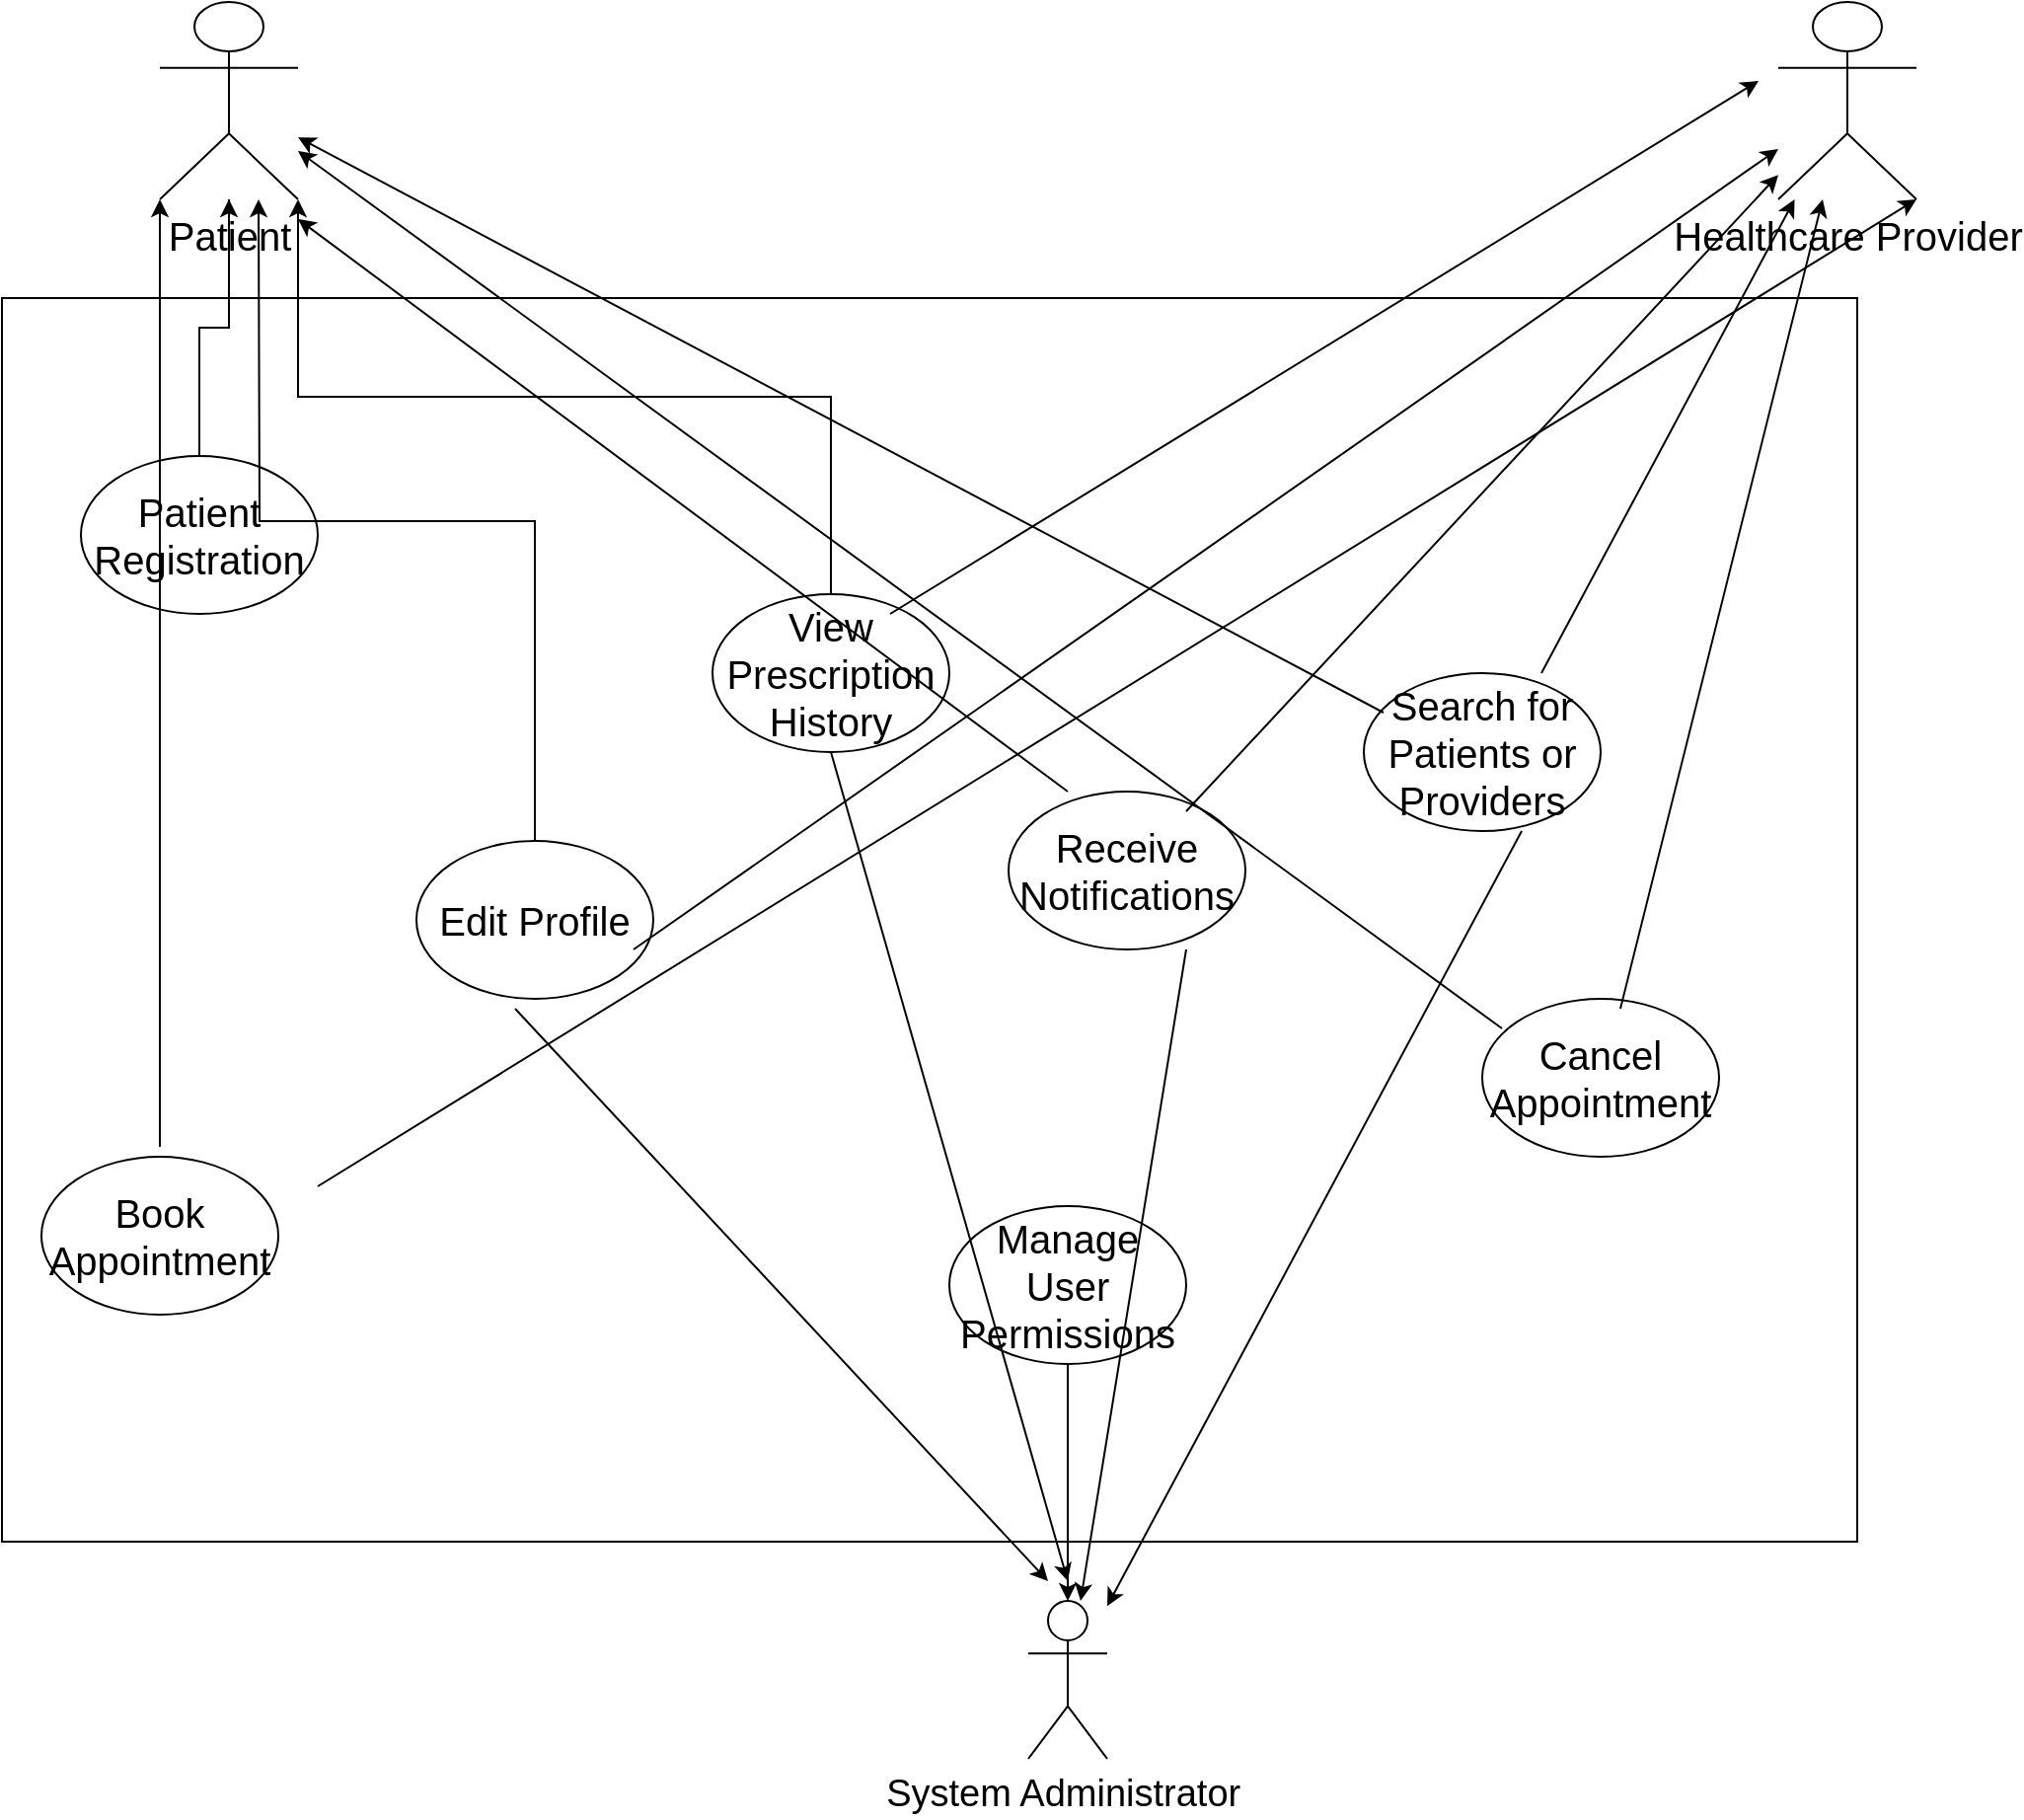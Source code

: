 <mxfile version="21.1.1" type="device" pages="2">
  <diagram name="Page-1" id="FxkNzPlFqqwspBcJ1gmj">
    <mxGraphModel dx="1590" dy="1078" grid="1" gridSize="10" guides="1" tooltips="1" connect="1" arrows="1" fold="1" page="1" pageScale="1" pageWidth="850" pageHeight="1100" math="0" shadow="0">
      <root>
        <mxCell id="0" />
        <mxCell id="1" parent="0" />
        <mxCell id="N1Jqem2wT4uaWHVTld5B-17" style="edgeStyle=orthogonalEdgeStyle;rounded=0;orthogonalLoop=1;jettySize=auto;html=1;fontSize=20;" parent="1" source="N1Jqem2wT4uaWHVTld5B-1" target="N1Jqem2wT4uaWHVTld5B-11" edge="1">
          <mxGeometry relative="1" as="geometry" />
        </mxCell>
        <mxCell id="N1Jqem2wT4uaWHVTld5B-1" value="&lt;font style=&quot;font-size: 20px;&quot;&gt;Patient&lt;/font&gt;" style="shape=umlActor;verticalLabelPosition=bottom;verticalAlign=top;html=1;outlineConnect=0;" parent="1" vertex="1">
          <mxGeometry x="120" y="10" width="70" height="100" as="geometry" />
        </mxCell>
        <mxCell id="N1Jqem2wT4uaWHVTld5B-2" value="&lt;font style=&quot;font-size: 20px;&quot;&gt;Healthcare Provider&lt;/font&gt;" style="shape=umlActor;verticalLabelPosition=bottom;verticalAlign=top;html=1;outlineConnect=0;" parent="1" vertex="1">
          <mxGeometry x="940" y="10" width="70" height="100" as="geometry" />
        </mxCell>
        <mxCell id="N1Jqem2wT4uaWHVTld5B-3" value="&lt;font style=&quot;font-size: 19px;&quot;&gt;System Administrator&amp;nbsp;&lt;br&gt;&lt;/font&gt;" style="shape=umlActor;verticalLabelPosition=bottom;verticalAlign=top;html=1;outlineConnect=0;" parent="1" vertex="1">
          <mxGeometry x="560" y="820" width="40" height="80" as="geometry" />
        </mxCell>
        <mxCell id="N1Jqem2wT4uaWHVTld5B-4" value="" style="rounded=0;whiteSpace=wrap;html=1;" parent="1" vertex="1">
          <mxGeometry x="40" y="160" width="940" height="630" as="geometry" />
        </mxCell>
        <mxCell id="N1Jqem2wT4uaWHVTld5B-19" style="edgeStyle=orthogonalEdgeStyle;rounded=0;orthogonalLoop=1;jettySize=auto;html=1;exitX=0.5;exitY=0;exitDx=0;exitDy=0;fontSize=20;" parent="1" source="N1Jqem2wT4uaWHVTld5B-11" target="N1Jqem2wT4uaWHVTld5B-1" edge="1">
          <mxGeometry relative="1" as="geometry" />
        </mxCell>
        <mxCell id="N1Jqem2wT4uaWHVTld5B-11" value="Patient Registration" style="ellipse;whiteSpace=wrap;html=1;fontSize=20;" parent="1" vertex="1">
          <mxGeometry x="80" y="240" width="120" height="80" as="geometry" />
        </mxCell>
        <mxCell id="N1Jqem2wT4uaWHVTld5B-22" style="edgeStyle=orthogonalEdgeStyle;rounded=0;orthogonalLoop=1;jettySize=auto;html=1;exitX=0.5;exitY=0;exitDx=0;exitDy=0;fontSize=20;" parent="1" source="N1Jqem2wT4uaWHVTld5B-14" edge="1">
          <mxGeometry relative="1" as="geometry">
            <mxPoint x="170" y="110.0" as="targetPoint" />
          </mxGeometry>
        </mxCell>
        <mxCell id="N1Jqem2wT4uaWHVTld5B-14" value="Edit Profile" style="ellipse;whiteSpace=wrap;html=1;fontSize=20;" parent="1" vertex="1">
          <mxGeometry x="250" y="435" width="120" height="80" as="geometry" />
        </mxCell>
        <mxCell id="N1Jqem2wT4uaWHVTld5B-20" style="edgeStyle=orthogonalEdgeStyle;rounded=0;orthogonalLoop=1;jettySize=auto;html=1;exitX=0.5;exitY=0;exitDx=0;exitDy=0;entryX=1;entryY=1;entryDx=0;entryDy=0;entryPerimeter=0;fontSize=20;" parent="1" source="N1Jqem2wT4uaWHVTld5B-15" target="N1Jqem2wT4uaWHVTld5B-1" edge="1">
          <mxGeometry relative="1" as="geometry" />
        </mxCell>
        <mxCell id="N1Jqem2wT4uaWHVTld5B-15" value="View Prescription History" style="ellipse;whiteSpace=wrap;html=1;fontSize=20;" parent="1" vertex="1">
          <mxGeometry x="400" y="310" width="120" height="80" as="geometry" />
        </mxCell>
        <mxCell id="N1Jqem2wT4uaWHVTld5B-26" value="" style="endArrow=classic;html=1;rounded=0;fontSize=20;" parent="1" target="N1Jqem2wT4uaWHVTld5B-2" edge="1">
          <mxGeometry width="50" height="50" relative="1" as="geometry">
            <mxPoint x="360" y="490" as="sourcePoint" />
            <mxPoint x="410" y="440" as="targetPoint" />
          </mxGeometry>
        </mxCell>
        <mxCell id="N1Jqem2wT4uaWHVTld5B-27" value="" style="endArrow=classic;html=1;rounded=0;fontSize=20;" parent="1" edge="1">
          <mxGeometry width="50" height="50" relative="1" as="geometry">
            <mxPoint x="490" y="320" as="sourcePoint" />
            <mxPoint x="930" y="50" as="targetPoint" />
          </mxGeometry>
        </mxCell>
        <mxCell id="N1Jqem2wT4uaWHVTld5B-28" value="Search for Patients or Providers" style="ellipse;whiteSpace=wrap;html=1;fontSize=20;" parent="1" vertex="1">
          <mxGeometry x="730" y="350" width="120" height="80" as="geometry" />
        </mxCell>
        <mxCell id="N1Jqem2wT4uaWHVTld5B-29" value="" style="endArrow=classic;html=1;rounded=0;fontSize=20;" parent="1" target="N1Jqem2wT4uaWHVTld5B-2" edge="1">
          <mxGeometry width="50" height="50" relative="1" as="geometry">
            <mxPoint x="820" y="350" as="sourcePoint" />
            <mxPoint x="870" y="300" as="targetPoint" />
          </mxGeometry>
        </mxCell>
        <mxCell id="N1Jqem2wT4uaWHVTld5B-30" value="" style="endArrow=classic;html=1;rounded=0;fontSize=20;" parent="1" target="N1Jqem2wT4uaWHVTld5B-1" edge="1">
          <mxGeometry width="50" height="50" relative="1" as="geometry">
            <mxPoint x="740" y="370" as="sourcePoint" />
            <mxPoint x="790" y="320" as="targetPoint" />
          </mxGeometry>
        </mxCell>
        <mxCell id="N1Jqem2wT4uaWHVTld5B-31" value="Manage User Permissions" style="ellipse;whiteSpace=wrap;html=1;fontSize=20;" parent="1" vertex="1">
          <mxGeometry x="520" y="620" width="120" height="80" as="geometry" />
        </mxCell>
        <mxCell id="N1Jqem2wT4uaWHVTld5B-32" value="" style="endArrow=classic;html=1;rounded=0;fontSize=20;entryX=0.5;entryY=0;entryDx=0;entryDy=0;entryPerimeter=0;" parent="1" target="N1Jqem2wT4uaWHVTld5B-3" edge="1">
          <mxGeometry width="50" height="50" relative="1" as="geometry">
            <mxPoint x="580" y="700" as="sourcePoint" />
            <mxPoint x="650" y="660" as="targetPoint" />
            <Array as="points">
              <mxPoint x="580" y="710" />
            </Array>
          </mxGeometry>
        </mxCell>
        <mxCell id="N1Jqem2wT4uaWHVTld5B-33" value="Receive Notifications" style="ellipse;whiteSpace=wrap;html=1;fontSize=20;" parent="1" vertex="1">
          <mxGeometry x="550" y="410" width="120" height="80" as="geometry" />
        </mxCell>
        <mxCell id="N1Jqem2wT4uaWHVTld5B-34" value="" style="endArrow=classic;html=1;rounded=0;fontSize=20;" parent="1" edge="1">
          <mxGeometry width="50" height="50" relative="1" as="geometry">
            <mxPoint x="580" y="410" as="sourcePoint" />
            <mxPoint x="190" y="120" as="targetPoint" />
          </mxGeometry>
        </mxCell>
        <mxCell id="N1Jqem2wT4uaWHVTld5B-36" value="" style="endArrow=classic;html=1;rounded=0;fontSize=20;" parent="1" target="N1Jqem2wT4uaWHVTld5B-2" edge="1">
          <mxGeometry width="50" height="50" relative="1" as="geometry">
            <mxPoint x="640" y="420" as="sourcePoint" />
            <mxPoint x="690" y="370" as="targetPoint" />
          </mxGeometry>
        </mxCell>
        <mxCell id="N1Jqem2wT4uaWHVTld5B-37" value="Book Appointment" style="ellipse;whiteSpace=wrap;html=1;fontSize=20;" parent="1" vertex="1">
          <mxGeometry x="60" y="595" width="120" height="80" as="geometry" />
        </mxCell>
        <mxCell id="N1Jqem2wT4uaWHVTld5B-38" value="" style="endArrow=classic;html=1;rounded=0;fontSize=20;entryX=0;entryY=1;entryDx=0;entryDy=0;entryPerimeter=0;" parent="1" target="N1Jqem2wT4uaWHVTld5B-1" edge="1">
          <mxGeometry width="50" height="50" relative="1" as="geometry">
            <mxPoint x="120" y="590" as="sourcePoint" />
            <mxPoint x="170" y="540" as="targetPoint" />
          </mxGeometry>
        </mxCell>
        <mxCell id="N1Jqem2wT4uaWHVTld5B-39" value="" style="endArrow=classic;html=1;rounded=0;fontSize=20;entryX=1;entryY=1;entryDx=0;entryDy=0;entryPerimeter=0;" parent="1" target="N1Jqem2wT4uaWHVTld5B-2" edge="1">
          <mxGeometry width="50" height="50" relative="1" as="geometry">
            <mxPoint x="200" y="610" as="sourcePoint" />
            <mxPoint x="250" y="560" as="targetPoint" />
          </mxGeometry>
        </mxCell>
        <mxCell id="N1Jqem2wT4uaWHVTld5B-40" value="Cancel Appointment" style="ellipse;whiteSpace=wrap;html=1;fontSize=20;" parent="1" vertex="1">
          <mxGeometry x="790" y="515" width="120" height="80" as="geometry" />
        </mxCell>
        <mxCell id="N1Jqem2wT4uaWHVTld5B-41" value="" style="endArrow=classic;html=1;rounded=0;fontSize=20;" parent="1" target="N1Jqem2wT4uaWHVTld5B-2" edge="1">
          <mxGeometry width="50" height="50" relative="1" as="geometry">
            <mxPoint x="860" y="520" as="sourcePoint" />
            <mxPoint x="910" y="470" as="targetPoint" />
          </mxGeometry>
        </mxCell>
        <mxCell id="N1Jqem2wT4uaWHVTld5B-42" value="" style="endArrow=classic;html=1;rounded=0;fontSize=20;" parent="1" target="N1Jqem2wT4uaWHVTld5B-1" edge="1">
          <mxGeometry width="50" height="50" relative="1" as="geometry">
            <mxPoint x="800" y="530" as="sourcePoint" />
            <mxPoint x="850" y="480" as="targetPoint" />
          </mxGeometry>
        </mxCell>
        <mxCell id="N1Jqem2wT4uaWHVTld5B-44" value="" style="endArrow=classic;html=1;rounded=0;fontSize=20;" parent="1" edge="1">
          <mxGeometry width="50" height="50" relative="1" as="geometry">
            <mxPoint x="300" y="520" as="sourcePoint" />
            <mxPoint x="570" y="810" as="targetPoint" />
          </mxGeometry>
        </mxCell>
        <mxCell id="N1Jqem2wT4uaWHVTld5B-45" value="" style="endArrow=classic;html=1;rounded=0;fontSize=20;" parent="1" edge="1">
          <mxGeometry width="50" height="50" relative="1" as="geometry">
            <mxPoint x="460" y="390" as="sourcePoint" />
            <mxPoint x="580" y="810" as="targetPoint" />
          </mxGeometry>
        </mxCell>
        <mxCell id="N1Jqem2wT4uaWHVTld5B-47" value="" style="endArrow=classic;html=1;rounded=0;fontSize=20;" parent="1" target="N1Jqem2wT4uaWHVTld5B-3" edge="1">
          <mxGeometry width="50" height="50" relative="1" as="geometry">
            <mxPoint x="640" y="490" as="sourcePoint" />
            <mxPoint x="690" y="440" as="targetPoint" />
          </mxGeometry>
        </mxCell>
        <mxCell id="N1Jqem2wT4uaWHVTld5B-48" value="" style="endArrow=classic;html=1;rounded=0;fontSize=20;" parent="1" target="N1Jqem2wT4uaWHVTld5B-3" edge="1">
          <mxGeometry width="50" height="50" relative="1" as="geometry">
            <mxPoint x="810" y="430" as="sourcePoint" />
            <mxPoint x="860" y="380" as="targetPoint" />
          </mxGeometry>
        </mxCell>
      </root>
    </mxGraphModel>
  </diagram>
  <diagram id="NPpj2U4y-P6EXuyD0a30" name="Page-2">
    <mxGraphModel dx="1363" dy="924" grid="1" gridSize="10" guides="1" tooltips="1" connect="1" arrows="1" fold="1" page="1" pageScale="1" pageWidth="850" pageHeight="1100" math="0" shadow="0">
      <root>
        <mxCell id="0" />
        <mxCell id="1" parent="0" />
        <mxCell id="EvuoQ4afsEzFzzTmNTau-1" value="&lt;font style=&quot;font-size: 20px;&quot;&gt;Patient&lt;/font&gt;" style="shape=umlActor;verticalLabelPosition=bottom;verticalAlign=top;html=1;outlineConnect=0;" parent="1" vertex="1">
          <mxGeometry x="50" y="10" width="30" height="60" as="geometry" />
        </mxCell>
        <mxCell id="EvuoQ4afsEzFzzTmNTau-2" value="Healthcare Provider" style="shape=umlActor;verticalLabelPosition=bottom;verticalAlign=top;html=1;outlineConnect=0;fontSize=20;" parent="1" vertex="1">
          <mxGeometry x="850" y="10" width="30" height="60" as="geometry" />
        </mxCell>
        <mxCell id="EvuoQ4afsEzFzzTmNTau-3" value="System Administrator&amp;nbsp;" style="shape=umlActor;verticalLabelPosition=bottom;verticalAlign=top;html=1;outlineConnect=0;fontSize=20;" parent="1" vertex="1">
          <mxGeometry x="450" y="590" width="30" height="60" as="geometry" />
        </mxCell>
        <mxCell id="EvuoQ4afsEzFzzTmNTau-4" value="" style="rounded=0;whiteSpace=wrap;html=1;fontSize=20;" parent="1" vertex="1">
          <mxGeometry x="20" y="150" width="1020" height="400" as="geometry" />
        </mxCell>
        <mxCell id="Y7uZG0GKq8FejRdUQLgF-1" value="Profile&lt;br&gt;Registration" style="ellipse;whiteSpace=wrap;html=1;fontSize=20;" parent="1" vertex="1">
          <mxGeometry x="50" y="290" width="120" height="80" as="geometry" />
        </mxCell>
        <mxCell id="WiMEpCKZOwfHil7WAbh3-1" value="View Prescription History" style="ellipse;whiteSpace=wrap;html=1;fontSize=20;" parent="1" vertex="1">
          <mxGeometry x="190" y="290" width="120" height="80" as="geometry" />
        </mxCell>
        <mxCell id="yO1_ZASthGaktMf6I8F5-1" value="Book Appointment" style="ellipse;whiteSpace=wrap;html=1;fontSize=20;" parent="1" vertex="1">
          <mxGeometry x="330" y="290" width="120" height="80" as="geometry" />
        </mxCell>
        <mxCell id="KtVAjhw0VsFJQKVvdX7Z-1" value="Edit Profile" style="ellipse;whiteSpace=wrap;html=1;fontSize=20;" parent="1" vertex="1">
          <mxGeometry x="470" y="290" width="120" height="80" as="geometry" />
        </mxCell>
        <mxCell id="j1u5xxsP-ly2meIBvSGZ-1" value="Receive Notifications" style="ellipse;whiteSpace=wrap;html=1;fontSize=20;" parent="1" vertex="1">
          <mxGeometry x="610" y="290" width="120" height="80" as="geometry" />
        </mxCell>
        <mxCell id="--zlraYjuOfOeho-tH6E-1" value="Manage User Permissions" style="ellipse;whiteSpace=wrap;html=1;fontSize=20;" parent="1" vertex="1">
          <mxGeometry x="250" y="460" width="120" height="80" as="geometry" />
        </mxCell>
        <mxCell id="UEg5WPngI3EHNW5abkDg-1" value="Search for Patients or Providers" style="ellipse;whiteSpace=wrap;html=1;fontSize=20;" parent="1" vertex="1">
          <mxGeometry x="660" y="460" width="120" height="80" as="geometry" />
        </mxCell>
        <mxCell id="QIH-8TVDxYOv35t5eLtX-1" value="Cancel Appointment" style="ellipse;whiteSpace=wrap;html=1;fontSize=20;" parent="1" vertex="1">
          <mxGeometry x="750" y="290" width="120" height="80" as="geometry" />
        </mxCell>
        <mxCell id="QIH-8TVDxYOv35t5eLtX-11" value="" style="shape=flexArrow;endArrow=classic;html=1;rounded=0;fontSize=20;fillColor=#ffe6cc;strokeColor=#d79b00;opacity=50;" parent="1" edge="1">
          <mxGeometry width="50" height="50" relative="1" as="geometry">
            <mxPoint x="360" y="290" as="sourcePoint" />
            <mxPoint x="120" y="80" as="targetPoint" />
          </mxGeometry>
        </mxCell>
        <mxCell id="QIH-8TVDxYOv35t5eLtX-12" value="" style="shape=flexArrow;endArrow=classic;html=1;rounded=0;fontSize=20;fillColor=#ffe6cc;strokeColor=#d79b00;opacity=50;" parent="1" source="WiMEpCKZOwfHil7WAbh3-1" edge="1">
          <mxGeometry width="50" height="50" relative="1" as="geometry">
            <mxPoint x="190" y="290" as="sourcePoint" />
            <mxPoint x="100" y="100" as="targetPoint" />
          </mxGeometry>
        </mxCell>
        <mxCell id="QIH-8TVDxYOv35t5eLtX-13" value="" style="shape=flexArrow;endArrow=classic;html=1;rounded=0;fontSize=20;fillColor=#ffe6cc;strokeColor=#d79b00;opacity=50;" parent="1" edge="1">
          <mxGeometry width="50" height="50" relative="1" as="geometry">
            <mxPoint x="90" y="290" as="sourcePoint" />
            <mxPoint x="70" y="100" as="targetPoint" />
          </mxGeometry>
        </mxCell>
        <mxCell id="QIH-8TVDxYOv35t5eLtX-14" value="" style="shape=flexArrow;endArrow=classic;html=1;rounded=0;fontSize=20;fillColor=#ffe6cc;strokeColor=#d79b00;opacity=50;" parent="1" edge="1">
          <mxGeometry width="50" height="50" relative="1" as="geometry">
            <mxPoint x="510" y="290" as="sourcePoint" />
            <mxPoint x="140" y="50" as="targetPoint" />
          </mxGeometry>
        </mxCell>
        <mxCell id="QIH-8TVDxYOv35t5eLtX-15" value="" style="shape=flexArrow;endArrow=classic;html=1;rounded=0;fontSize=20;fillColor=#ffe6cc;strokeColor=#d79b00;opacity=50;" parent="1" edge="1">
          <mxGeometry width="50" height="50" relative="1" as="geometry">
            <mxPoint x="660" y="290" as="sourcePoint" />
            <mxPoint x="110" y="50" as="targetPoint" />
          </mxGeometry>
        </mxCell>
        <mxCell id="QIH-8TVDxYOv35t5eLtX-16" value="" style="shape=flexArrow;endArrow=classic;html=1;rounded=0;fontSize=20;fillColor=#ffe6cc;strokeColor=#d79b00;opacity=50;" parent="1" edge="1">
          <mxGeometry width="50" height="50" relative="1" as="geometry">
            <mxPoint x="800" y="290" as="sourcePoint" />
            <mxPoint x="100" y="80" as="targetPoint" />
          </mxGeometry>
        </mxCell>
        <mxCell id="QIH-8TVDxYOv35t5eLtX-17" value="" style="shape=flexArrow;endArrow=classic;html=1;rounded=0;fontSize=20;fillColor=#1ba1e2;strokeColor=#006EAF;opacity=50;" parent="1" edge="1">
          <mxGeometry width="50" height="50" relative="1" as="geometry">
            <mxPoint x="360" y="520" as="sourcePoint" />
            <mxPoint x="430" y="600" as="targetPoint" />
          </mxGeometry>
        </mxCell>
        <mxCell id="QIH-8TVDxYOv35t5eLtX-18" value="" style="shape=flexArrow;endArrow=classic;html=1;rounded=0;fontSize=20;fillColor=#d5e8d4;strokeColor=#82b366;opacity=50;" parent="1" edge="1">
          <mxGeometry width="50" height="50" relative="1" as="geometry">
            <mxPoint x="770" y="480" as="sourcePoint" />
            <mxPoint x="860" y="80" as="targetPoint" />
          </mxGeometry>
        </mxCell>
        <mxCell id="QIH-8TVDxYOv35t5eLtX-20" value="" style="shape=flexArrow;endArrow=classic;html=1;rounded=0;fontSize=20;fillColor=#d5e8d4;strokeColor=#82b366;opacity=50;" parent="1" edge="1">
          <mxGeometry width="50" height="50" relative="1" as="geometry">
            <mxPoint x="830" y="290" as="sourcePoint" />
            <mxPoint x="920" y="80" as="targetPoint" />
          </mxGeometry>
        </mxCell>
        <mxCell id="QIH-8TVDxYOv35t5eLtX-21" value="" style="shape=flexArrow;endArrow=classic;html=1;rounded=0;fontSize=20;fillColor=#d5e8d4;strokeColor=#82b366;opacity=50;" parent="1" edge="1">
          <mxGeometry width="50" height="50" relative="1" as="geometry">
            <mxPoint x="680" y="290" as="sourcePoint" />
            <mxPoint x="820" y="80" as="targetPoint" />
          </mxGeometry>
        </mxCell>
        <mxCell id="QIH-8TVDxYOv35t5eLtX-22" value="" style="shape=flexArrow;endArrow=classic;html=1;rounded=0;fontSize=20;fillColor=#d5e8d4;strokeColor=#82b366;opacity=50;" parent="1" edge="1">
          <mxGeometry width="50" height="50" relative="1" as="geometry">
            <mxPoint x="540" y="290" as="sourcePoint" />
            <mxPoint x="780" y="80" as="targetPoint" />
          </mxGeometry>
        </mxCell>
        <mxCell id="QIH-8TVDxYOv35t5eLtX-23" value="" style="shape=flexArrow;endArrow=classic;html=1;rounded=0;fontSize=20;fillColor=#d5e8d4;strokeColor=#82b366;opacity=50;" parent="1" edge="1">
          <mxGeometry width="50" height="50" relative="1" as="geometry">
            <mxPoint x="400" y="290" as="sourcePoint" />
            <mxPoint x="760" y="60" as="targetPoint" />
          </mxGeometry>
        </mxCell>
        <mxCell id="QIH-8TVDxYOv35t5eLtX-25" value="" style="shape=flexArrow;endArrow=classic;html=1;rounded=0;fontSize=20;fillColor=#d5e8d4;strokeColor=#82b366;opacity=50;" parent="1" edge="1">
          <mxGeometry width="50" height="50" relative="1" as="geometry">
            <mxPoint x="260" y="290" as="sourcePoint" />
            <mxPoint x="760" y="30" as="targetPoint" />
          </mxGeometry>
        </mxCell>
        <mxCell id="QIH-8TVDxYOv35t5eLtX-26" value="" style="shape=flexArrow;endArrow=classic;html=1;rounded=0;fontSize=20;fillColor=#1ba1e2;strokeColor=#006EAF;opacity=50;" parent="1" edge="1">
          <mxGeometry width="50" height="50" relative="1" as="geometry">
            <mxPoint x="270" y="370" as="sourcePoint" />
            <mxPoint x="450" y="580" as="targetPoint" />
          </mxGeometry>
        </mxCell>
        <mxCell id="QIH-8TVDxYOv35t5eLtX-27" value="" style="shape=flexArrow;endArrow=classic;html=1;rounded=0;fontSize=20;exitX=0.738;exitY=1.035;exitDx=0;exitDy=0;exitPerimeter=0;fillColor=#1ba1e2;strokeColor=#006EAF;opacity=50;" parent="1" source="yO1_ZASthGaktMf6I8F5-1" edge="1">
          <mxGeometry width="50" height="50" relative="1" as="geometry">
            <mxPoint x="420" y="380" as="sourcePoint" />
            <mxPoint x="460" y="570" as="targetPoint" />
          </mxGeometry>
        </mxCell>
        <mxCell id="QIH-8TVDxYOv35t5eLtX-28" value="" style="shape=flexArrow;endArrow=classic;html=1;rounded=0;fontSize=20;fillColor=#1ba1e2;strokeColor=#006EAF;opacity=50;" parent="1" edge="1">
          <mxGeometry width="50" height="50" relative="1" as="geometry">
            <mxPoint x="520" y="370" as="sourcePoint" />
            <mxPoint x="480" y="570" as="targetPoint" />
          </mxGeometry>
        </mxCell>
        <mxCell id="QIH-8TVDxYOv35t5eLtX-29" value="" style="shape=flexArrow;endArrow=classic;html=1;rounded=0;fontSize=20;fillColor=#1ba1e2;strokeColor=#006EAF;opacity=50;" parent="1" edge="1">
          <mxGeometry width="50" height="50" relative="1" as="geometry">
            <mxPoint x="650" y="370" as="sourcePoint" />
            <mxPoint x="510" y="580" as="targetPoint" />
          </mxGeometry>
        </mxCell>
        <mxCell id="QIH-8TVDxYOv35t5eLtX-30" value="" style="shape=flexArrow;endArrow=classic;html=1;rounded=0;fontSize=20;fillColor=#1ba1e2;strokeColor=#006EAF;opacity=50;" parent="1" edge="1">
          <mxGeometry width="50" height="50" relative="1" as="geometry">
            <mxPoint x="760" y="360" as="sourcePoint" />
            <mxPoint x="540" y="590" as="targetPoint" />
          </mxGeometry>
        </mxCell>
        <mxCell id="QIH-8TVDxYOv35t5eLtX-31" value="" style="shape=flexArrow;endArrow=classic;html=1;rounded=0;fontSize=20;fillColor=#ffe6cc;strokeColor=#d79b00;shadow=0;opacity=50;" parent="1" edge="1">
          <mxGeometry width="50" height="50" relative="1" as="geometry">
            <mxPoint x="720" y="460" as="sourcePoint" />
            <mxPoint x="90" y="110" as="targetPoint" />
          </mxGeometry>
        </mxCell>
        <mxCell id="jBPF_f7ZTH-fk4i7ck3q-1" value="Electronic Health Record System" style="text;strokeColor=none;align=center;fillColor=none;html=1;verticalAlign=middle;whiteSpace=wrap;rounded=0;fontSize=20;fontStyle=1" vertex="1" parent="1">
          <mxGeometry x="280" y="170" width="350" height="30" as="geometry" />
        </mxCell>
        <mxCell id="jBPF_f7ZTH-fk4i7ck3q-7" value="" style="shape=flexArrow;endArrow=classic;html=1;rounded=0;fontSize=20;fillColor=#d5e8d4;strokeColor=#82b366;opacity=50;" edge="1" parent="1">
          <mxGeometry width="50" height="50" relative="1" as="geometry">
            <mxPoint x="130" y="290" as="sourcePoint" />
            <mxPoint x="740" y="90" as="targetPoint" />
          </mxGeometry>
        </mxCell>
        <mxCell id="jBPF_f7ZTH-fk4i7ck3q-8" value="&lt;font style=&quot;font-size: 19px;&quot;&gt;Manage Multi-provider Collaboration&lt;/font&gt;&lt;span style=&quot;font-size: medium; text-align: start;&quot;&gt;&lt;/span&gt;" style="ellipse;whiteSpace=wrap;html=1;fontSize=20;" vertex="1" parent="1">
          <mxGeometry x="880" y="290" width="140" height="80" as="geometry" />
        </mxCell>
        <mxCell id="jBPF_f7ZTH-fk4i7ck3q-9" value="" style="shape=flexArrow;endArrow=classic;html=1;rounded=0;fontSize=20;fillColor=#d5e8d4;strokeColor=#82b366;opacity=50;" edge="1" parent="1">
          <mxGeometry width="50" height="50" relative="1" as="geometry">
            <mxPoint x="910" y="300" as="sourcePoint" />
            <mxPoint x="880" y="100" as="targetPoint" />
          </mxGeometry>
        </mxCell>
        <mxCell id="jBPF_f7ZTH-fk4i7ck3q-10" value="" style="shape=flexArrow;endArrow=classic;html=1;rounded=0;fontSize=20;fillColor=#1ba1e2;strokeColor=#006EAF;opacity=50;" edge="1" parent="1">
          <mxGeometry width="50" height="50" relative="1" as="geometry">
            <mxPoint x="920" y="370" as="sourcePoint" />
            <mxPoint x="570" y="590" as="targetPoint" />
          </mxGeometry>
        </mxCell>
      </root>
    </mxGraphModel>
  </diagram>
</mxfile>
